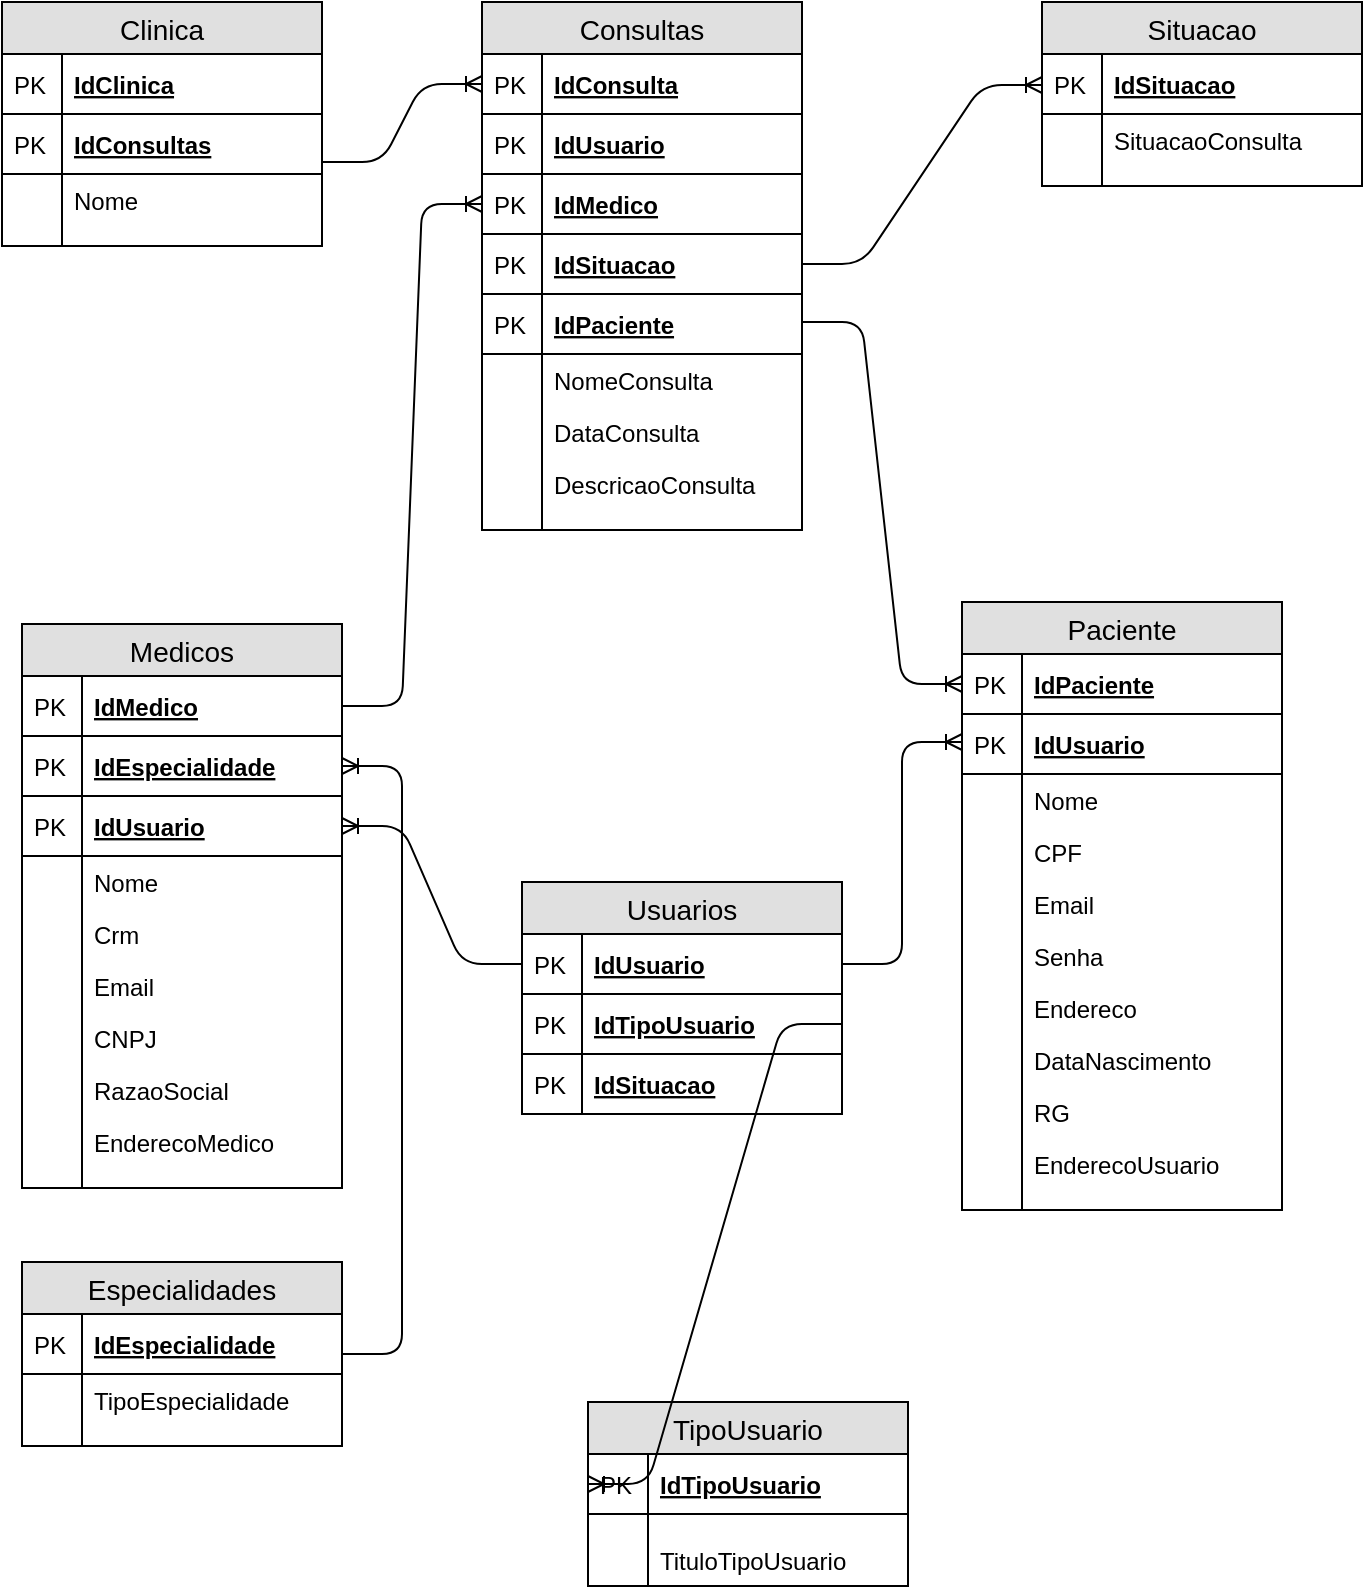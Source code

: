 <mxfile version="12.6.7" type="device"><diagram id="7OIDJmqRgy80RZcC4VKj" name="Page-1"><mxGraphModel dx="768" dy="867" grid="1" gridSize="10" guides="1" tooltips="1" connect="1" arrows="1" fold="1" page="1" pageScale="1" pageWidth="827" pageHeight="1169" math="0" shadow="0"><root><mxCell id="0"/><mxCell id="1" parent="0"/><mxCell id="gU4EsZCa8OF4YFU_nGwD-1" value="Clinica" style="swimlane;fontStyle=0;childLayout=stackLayout;horizontal=1;startSize=26;fillColor=#e0e0e0;horizontalStack=0;resizeParent=1;resizeParentMax=0;resizeLast=0;collapsible=1;marginBottom=0;swimlaneFillColor=#ffffff;align=center;fontSize=14;" parent="1" vertex="1"><mxGeometry x="40" y="40" width="160" height="122" as="geometry"/></mxCell><mxCell id="gU4EsZCa8OF4YFU_nGwD-2" value="IdClinica" style="shape=partialRectangle;top=0;left=0;right=0;bottom=1;align=left;verticalAlign=middle;fillColor=none;spacingLeft=34;spacingRight=4;overflow=hidden;rotatable=0;points=[[0,0.5],[1,0.5]];portConstraint=eastwest;dropTarget=0;fontStyle=5;fontSize=12;" parent="gU4EsZCa8OF4YFU_nGwD-1" vertex="1"><mxGeometry y="26" width="160" height="30" as="geometry"/></mxCell><mxCell id="gU4EsZCa8OF4YFU_nGwD-3" value="PK" style="shape=partialRectangle;top=0;left=0;bottom=0;fillColor=none;align=left;verticalAlign=middle;spacingLeft=4;spacingRight=4;overflow=hidden;rotatable=0;points=[];portConstraint=eastwest;part=1;fontSize=12;" parent="gU4EsZCa8OF4YFU_nGwD-2" vertex="1" connectable="0"><mxGeometry width="30" height="30" as="geometry"/></mxCell><mxCell id="gU4EsZCa8OF4YFU_nGwD-164" value="IdConsultas" style="shape=partialRectangle;top=0;left=0;right=0;bottom=1;align=left;verticalAlign=middle;fillColor=none;spacingLeft=34;spacingRight=4;overflow=hidden;rotatable=0;points=[[0,0.5],[1,0.5]];portConstraint=eastwest;dropTarget=0;fontStyle=5;fontSize=12;" parent="gU4EsZCa8OF4YFU_nGwD-1" vertex="1"><mxGeometry y="56" width="160" height="30" as="geometry"/></mxCell><mxCell id="gU4EsZCa8OF4YFU_nGwD-165" value="PK" style="shape=partialRectangle;top=0;left=0;bottom=0;fillColor=none;align=left;verticalAlign=middle;spacingLeft=4;spacingRight=4;overflow=hidden;rotatable=0;points=[];portConstraint=eastwest;part=1;fontSize=12;" parent="gU4EsZCa8OF4YFU_nGwD-164" vertex="1" connectable="0"><mxGeometry width="30" height="30" as="geometry"/></mxCell><mxCell id="gU4EsZCa8OF4YFU_nGwD-4" value="Nome" style="shape=partialRectangle;top=0;left=0;right=0;bottom=0;align=left;verticalAlign=top;fillColor=none;spacingLeft=34;spacingRight=4;overflow=hidden;rotatable=0;points=[[0,0.5],[1,0.5]];portConstraint=eastwest;dropTarget=0;fontSize=12;" parent="gU4EsZCa8OF4YFU_nGwD-1" vertex="1"><mxGeometry y="86" width="160" height="26" as="geometry"/></mxCell><mxCell id="gU4EsZCa8OF4YFU_nGwD-5" value="" style="shape=partialRectangle;top=0;left=0;bottom=0;fillColor=none;align=left;verticalAlign=top;spacingLeft=4;spacingRight=4;overflow=hidden;rotatable=0;points=[];portConstraint=eastwest;part=1;fontSize=12;" parent="gU4EsZCa8OF4YFU_nGwD-4" vertex="1" connectable="0"><mxGeometry width="30" height="26" as="geometry"/></mxCell><mxCell id="gU4EsZCa8OF4YFU_nGwD-10" value="" style="shape=partialRectangle;top=0;left=0;right=0;bottom=0;align=left;verticalAlign=top;fillColor=none;spacingLeft=34;spacingRight=4;overflow=hidden;rotatable=0;points=[[0,0.5],[1,0.5]];portConstraint=eastwest;dropTarget=0;fontSize=12;" parent="gU4EsZCa8OF4YFU_nGwD-1" vertex="1"><mxGeometry y="112" width="160" height="10" as="geometry"/></mxCell><mxCell id="gU4EsZCa8OF4YFU_nGwD-11" value="" style="shape=partialRectangle;top=0;left=0;bottom=0;fillColor=none;align=left;verticalAlign=top;spacingLeft=4;spacingRight=4;overflow=hidden;rotatable=0;points=[];portConstraint=eastwest;part=1;fontSize=12;" parent="gU4EsZCa8OF4YFU_nGwD-10" vertex="1" connectable="0"><mxGeometry width="30" height="10" as="geometry"/></mxCell><mxCell id="gU4EsZCa8OF4YFU_nGwD-12" value="Consultas" style="swimlane;fontStyle=0;childLayout=stackLayout;horizontal=1;startSize=26;fillColor=#e0e0e0;horizontalStack=0;resizeParent=1;resizeParentMax=0;resizeLast=0;collapsible=1;marginBottom=0;swimlaneFillColor=#ffffff;align=center;fontSize=14;" parent="1" vertex="1"><mxGeometry x="280" y="40" width="160" height="264" as="geometry"/></mxCell><mxCell id="gU4EsZCa8OF4YFU_nGwD-13" value="IdConsulta" style="shape=partialRectangle;top=0;left=0;right=0;bottom=1;align=left;verticalAlign=middle;fillColor=none;spacingLeft=34;spacingRight=4;overflow=hidden;rotatable=0;points=[[0,0.5],[1,0.5]];portConstraint=eastwest;dropTarget=0;fontStyle=5;fontSize=12;" parent="gU4EsZCa8OF4YFU_nGwD-12" vertex="1"><mxGeometry y="26" width="160" height="30" as="geometry"/></mxCell><mxCell id="gU4EsZCa8OF4YFU_nGwD-14" value="PK" style="shape=partialRectangle;top=0;left=0;bottom=0;fillColor=none;align=left;verticalAlign=middle;spacingLeft=4;spacingRight=4;overflow=hidden;rotatable=0;points=[];portConstraint=eastwest;part=1;fontSize=12;" parent="gU4EsZCa8OF4YFU_nGwD-13" vertex="1" connectable="0"><mxGeometry width="30" height="30" as="geometry"/></mxCell><mxCell id="gU4EsZCa8OF4YFU_nGwD-139" value="IdUsuario" style="shape=partialRectangle;top=0;left=0;right=0;bottom=1;align=left;verticalAlign=middle;fillColor=none;spacingLeft=34;spacingRight=4;overflow=hidden;rotatable=0;points=[[0,0.5],[1,0.5]];portConstraint=eastwest;dropTarget=0;fontStyle=5;fontSize=12;" parent="gU4EsZCa8OF4YFU_nGwD-12" vertex="1"><mxGeometry y="56" width="160" height="30" as="geometry"/></mxCell><mxCell id="gU4EsZCa8OF4YFU_nGwD-140" value="PK" style="shape=partialRectangle;top=0;left=0;bottom=0;fillColor=none;align=left;verticalAlign=middle;spacingLeft=4;spacingRight=4;overflow=hidden;rotatable=0;points=[];portConstraint=eastwest;part=1;fontSize=12;" parent="gU4EsZCa8OF4YFU_nGwD-139" vertex="1" connectable="0"><mxGeometry width="30" height="30" as="geometry"/></mxCell><mxCell id="gU4EsZCa8OF4YFU_nGwD-141" value="IdMedico" style="shape=partialRectangle;top=0;left=0;right=0;bottom=1;align=left;verticalAlign=middle;fillColor=none;spacingLeft=34;spacingRight=4;overflow=hidden;rotatable=0;points=[[0,0.5],[1,0.5]];portConstraint=eastwest;dropTarget=0;fontStyle=5;fontSize=12;" parent="gU4EsZCa8OF4YFU_nGwD-12" vertex="1"><mxGeometry y="86" width="160" height="30" as="geometry"/></mxCell><mxCell id="gU4EsZCa8OF4YFU_nGwD-142" value="PK" style="shape=partialRectangle;top=0;left=0;bottom=0;fillColor=none;align=left;verticalAlign=middle;spacingLeft=4;spacingRight=4;overflow=hidden;rotatable=0;points=[];portConstraint=eastwest;part=1;fontSize=12;" parent="gU4EsZCa8OF4YFU_nGwD-141" vertex="1" connectable="0"><mxGeometry width="30" height="30" as="geometry"/></mxCell><mxCell id="gU4EsZCa8OF4YFU_nGwD-174" value="IdSituacao" style="shape=partialRectangle;top=0;left=0;right=0;bottom=1;align=left;verticalAlign=middle;fillColor=none;spacingLeft=34;spacingRight=4;overflow=hidden;rotatable=0;points=[[0,0.5],[1,0.5]];portConstraint=eastwest;dropTarget=0;fontStyle=5;fontSize=12;" parent="gU4EsZCa8OF4YFU_nGwD-12" vertex="1"><mxGeometry y="116" width="160" height="30" as="geometry"/></mxCell><mxCell id="gU4EsZCa8OF4YFU_nGwD-175" value="PK" style="shape=partialRectangle;top=0;left=0;bottom=0;fillColor=none;align=left;verticalAlign=middle;spacingLeft=4;spacingRight=4;overflow=hidden;rotatable=0;points=[];portConstraint=eastwest;part=1;fontSize=12;" parent="gU4EsZCa8OF4YFU_nGwD-174" vertex="1" connectable="0"><mxGeometry width="30" height="30" as="geometry"/></mxCell><mxCell id="GlahFuPIDgFXxmKa504p-3" value="IdPaciente" style="shape=partialRectangle;top=0;left=0;right=0;bottom=1;align=left;verticalAlign=middle;fillColor=none;spacingLeft=34;spacingRight=4;overflow=hidden;rotatable=0;points=[[0,0.5],[1,0.5]];portConstraint=eastwest;dropTarget=0;fontStyle=5;fontSize=12;" vertex="1" parent="gU4EsZCa8OF4YFU_nGwD-12"><mxGeometry y="146" width="160" height="30" as="geometry"/></mxCell><mxCell id="GlahFuPIDgFXxmKa504p-4" value="PK" style="shape=partialRectangle;top=0;left=0;bottom=0;fillColor=none;align=left;verticalAlign=middle;spacingLeft=4;spacingRight=4;overflow=hidden;rotatable=0;points=[];portConstraint=eastwest;part=1;fontSize=12;" vertex="1" connectable="0" parent="GlahFuPIDgFXxmKa504p-3"><mxGeometry width="30" height="30" as="geometry"/></mxCell><mxCell id="gU4EsZCa8OF4YFU_nGwD-15" value="NomeConsulta" style="shape=partialRectangle;top=0;left=0;right=0;bottom=0;align=left;verticalAlign=top;fillColor=none;spacingLeft=34;spacingRight=4;overflow=hidden;rotatable=0;points=[[0,0.5],[1,0.5]];portConstraint=eastwest;dropTarget=0;fontSize=12;" parent="gU4EsZCa8OF4YFU_nGwD-12" vertex="1"><mxGeometry y="176" width="160" height="26" as="geometry"/></mxCell><mxCell id="gU4EsZCa8OF4YFU_nGwD-16" value="" style="shape=partialRectangle;top=0;left=0;bottom=0;fillColor=none;align=left;verticalAlign=top;spacingLeft=4;spacingRight=4;overflow=hidden;rotatable=0;points=[];portConstraint=eastwest;part=1;fontSize=12;" parent="gU4EsZCa8OF4YFU_nGwD-15" vertex="1" connectable="0"><mxGeometry width="30" height="26" as="geometry"/></mxCell><mxCell id="gU4EsZCa8OF4YFU_nGwD-17" value="DataConsulta" style="shape=partialRectangle;top=0;left=0;right=0;bottom=0;align=left;verticalAlign=top;fillColor=none;spacingLeft=34;spacingRight=4;overflow=hidden;rotatable=0;points=[[0,0.5],[1,0.5]];portConstraint=eastwest;dropTarget=0;fontSize=12;" parent="gU4EsZCa8OF4YFU_nGwD-12" vertex="1"><mxGeometry y="202" width="160" height="26" as="geometry"/></mxCell><mxCell id="gU4EsZCa8OF4YFU_nGwD-18" value="" style="shape=partialRectangle;top=0;left=0;bottom=0;fillColor=none;align=left;verticalAlign=top;spacingLeft=4;spacingRight=4;overflow=hidden;rotatable=0;points=[];portConstraint=eastwest;part=1;fontSize=12;" parent="gU4EsZCa8OF4YFU_nGwD-17" vertex="1" connectable="0"><mxGeometry width="30" height="26" as="geometry"/></mxCell><mxCell id="gU4EsZCa8OF4YFU_nGwD-244" value="DescricaoConsulta" style="shape=partialRectangle;top=0;left=0;right=0;bottom=0;align=left;verticalAlign=top;fillColor=none;spacingLeft=34;spacingRight=4;overflow=hidden;rotatable=0;points=[[0,0.5],[1,0.5]];portConstraint=eastwest;dropTarget=0;fontSize=12;" parent="gU4EsZCa8OF4YFU_nGwD-12" vertex="1"><mxGeometry y="228" width="160" height="26" as="geometry"/></mxCell><mxCell id="gU4EsZCa8OF4YFU_nGwD-245" value="" style="shape=partialRectangle;top=0;left=0;bottom=0;fillColor=none;align=left;verticalAlign=top;spacingLeft=4;spacingRight=4;overflow=hidden;rotatable=0;points=[];portConstraint=eastwest;part=1;fontSize=12;" parent="gU4EsZCa8OF4YFU_nGwD-244" vertex="1" connectable="0"><mxGeometry width="30" height="26" as="geometry"/></mxCell><mxCell id="gU4EsZCa8OF4YFU_nGwD-21" value="" style="shape=partialRectangle;top=0;left=0;right=0;bottom=0;align=left;verticalAlign=top;fillColor=none;spacingLeft=34;spacingRight=4;overflow=hidden;rotatable=0;points=[[0,0.5],[1,0.5]];portConstraint=eastwest;dropTarget=0;fontSize=12;" parent="gU4EsZCa8OF4YFU_nGwD-12" vertex="1"><mxGeometry y="254" width="160" height="10" as="geometry"/></mxCell><mxCell id="gU4EsZCa8OF4YFU_nGwD-22" value="" style="shape=partialRectangle;top=0;left=0;bottom=0;fillColor=none;align=left;verticalAlign=top;spacingLeft=4;spacingRight=4;overflow=hidden;rotatable=0;points=[];portConstraint=eastwest;part=1;fontSize=12;" parent="gU4EsZCa8OF4YFU_nGwD-21" vertex="1" connectable="0"><mxGeometry width="30" height="10" as="geometry"/></mxCell><mxCell id="gU4EsZCa8OF4YFU_nGwD-23" value="Usuarios" style="swimlane;fontStyle=0;childLayout=stackLayout;horizontal=1;startSize=26;fillColor=#e0e0e0;horizontalStack=0;resizeParent=1;resizeParentMax=0;resizeLast=0;collapsible=1;marginBottom=0;swimlaneFillColor=#ffffff;align=center;fontSize=14;" parent="1" vertex="1"><mxGeometry x="300" y="480" width="160" height="116" as="geometry"/></mxCell><mxCell id="gU4EsZCa8OF4YFU_nGwD-24" value="IdUsuario" style="shape=partialRectangle;top=0;left=0;right=0;bottom=1;align=left;verticalAlign=middle;fillColor=none;spacingLeft=34;spacingRight=4;overflow=hidden;rotatable=0;points=[[0,0.5],[1,0.5]];portConstraint=eastwest;dropTarget=0;fontStyle=5;fontSize=12;" parent="gU4EsZCa8OF4YFU_nGwD-23" vertex="1"><mxGeometry y="26" width="160" height="30" as="geometry"/></mxCell><mxCell id="gU4EsZCa8OF4YFU_nGwD-25" value="PK" style="shape=partialRectangle;top=0;left=0;bottom=0;fillColor=none;align=left;verticalAlign=middle;spacingLeft=4;spacingRight=4;overflow=hidden;rotatable=0;points=[];portConstraint=eastwest;part=1;fontSize=12;" parent="gU4EsZCa8OF4YFU_nGwD-24" vertex="1" connectable="0"><mxGeometry width="30" height="30" as="geometry"/></mxCell><mxCell id="gU4EsZCa8OF4YFU_nGwD-135" value="IdTipoUsuario" style="shape=partialRectangle;top=0;left=0;right=0;bottom=1;align=left;verticalAlign=middle;fillColor=none;spacingLeft=34;spacingRight=4;overflow=hidden;rotatable=0;points=[[0,0.5],[1,0.5]];portConstraint=eastwest;dropTarget=0;fontStyle=5;fontSize=12;" parent="gU4EsZCa8OF4YFU_nGwD-23" vertex="1"><mxGeometry y="56" width="160" height="30" as="geometry"/></mxCell><mxCell id="gU4EsZCa8OF4YFU_nGwD-136" value="PK" style="shape=partialRectangle;top=0;left=0;bottom=0;fillColor=none;align=left;verticalAlign=middle;spacingLeft=4;spacingRight=4;overflow=hidden;rotatable=0;points=[];portConstraint=eastwest;part=1;fontSize=12;" parent="gU4EsZCa8OF4YFU_nGwD-135" vertex="1" connectable="0"><mxGeometry width="30" height="30" as="geometry"/></mxCell><mxCell id="gU4EsZCa8OF4YFU_nGwD-151" value="IdSituacao" style="shape=partialRectangle;top=0;left=0;right=0;bottom=1;align=left;verticalAlign=middle;fillColor=none;spacingLeft=34;spacingRight=4;overflow=hidden;rotatable=0;points=[[0,0.5],[1,0.5]];portConstraint=eastwest;dropTarget=0;fontStyle=5;fontSize=12;" parent="gU4EsZCa8OF4YFU_nGwD-23" vertex="1"><mxGeometry y="86" width="160" height="30" as="geometry"/></mxCell><mxCell id="gU4EsZCa8OF4YFU_nGwD-152" value="PK" style="shape=partialRectangle;top=0;left=0;bottom=0;fillColor=none;align=left;verticalAlign=middle;spacingLeft=4;spacingRight=4;overflow=hidden;rotatable=0;points=[];portConstraint=eastwest;part=1;fontSize=12;" parent="gU4EsZCa8OF4YFU_nGwD-151" vertex="1" connectable="0"><mxGeometry width="30" height="30" as="geometry"/></mxCell><mxCell id="gU4EsZCa8OF4YFU_nGwD-45" value="Situacao" style="swimlane;fontStyle=0;childLayout=stackLayout;horizontal=1;startSize=26;fillColor=#e0e0e0;horizontalStack=0;resizeParent=1;resizeParentMax=0;resizeLast=0;collapsible=1;marginBottom=0;swimlaneFillColor=#ffffff;align=center;fontSize=14;" parent="1" vertex="1"><mxGeometry x="560" y="40.0" width="160" height="92" as="geometry"/></mxCell><mxCell id="gU4EsZCa8OF4YFU_nGwD-46" value="IdSituacao" style="shape=partialRectangle;top=0;left=0;right=0;bottom=1;align=left;verticalAlign=middle;fillColor=none;spacingLeft=34;spacingRight=4;overflow=hidden;rotatable=0;points=[[0,0.5],[1,0.5]];portConstraint=eastwest;dropTarget=0;fontStyle=5;fontSize=12;" parent="gU4EsZCa8OF4YFU_nGwD-45" vertex="1"><mxGeometry y="26" width="160" height="30" as="geometry"/></mxCell><mxCell id="gU4EsZCa8OF4YFU_nGwD-47" value="PK" style="shape=partialRectangle;top=0;left=0;bottom=0;fillColor=none;align=left;verticalAlign=middle;spacingLeft=4;spacingRight=4;overflow=hidden;rotatable=0;points=[];portConstraint=eastwest;part=1;fontSize=12;" parent="gU4EsZCa8OF4YFU_nGwD-46" vertex="1" connectable="0"><mxGeometry width="30" height="30" as="geometry"/></mxCell><mxCell id="gU4EsZCa8OF4YFU_nGwD-50" value="SituacaoConsulta" style="shape=partialRectangle;top=0;left=0;right=0;bottom=0;align=left;verticalAlign=top;fillColor=none;spacingLeft=34;spacingRight=4;overflow=hidden;rotatable=0;points=[[0,0.5],[1,0.5]];portConstraint=eastwest;dropTarget=0;fontSize=12;" parent="gU4EsZCa8OF4YFU_nGwD-45" vertex="1"><mxGeometry y="56" width="160" height="26" as="geometry"/></mxCell><mxCell id="gU4EsZCa8OF4YFU_nGwD-51" value="" style="shape=partialRectangle;top=0;left=0;bottom=0;fillColor=none;align=left;verticalAlign=top;spacingLeft=4;spacingRight=4;overflow=hidden;rotatable=0;points=[];portConstraint=eastwest;part=1;fontSize=12;" parent="gU4EsZCa8OF4YFU_nGwD-50" vertex="1" connectable="0"><mxGeometry width="30" height="26" as="geometry"/></mxCell><mxCell id="gU4EsZCa8OF4YFU_nGwD-54" value="" style="shape=partialRectangle;top=0;left=0;right=0;bottom=0;align=left;verticalAlign=top;fillColor=none;spacingLeft=34;spacingRight=4;overflow=hidden;rotatable=0;points=[[0,0.5],[1,0.5]];portConstraint=eastwest;dropTarget=0;fontSize=12;" parent="gU4EsZCa8OF4YFU_nGwD-45" vertex="1"><mxGeometry y="82" width="160" height="10" as="geometry"/></mxCell><mxCell id="gU4EsZCa8OF4YFU_nGwD-55" value="" style="shape=partialRectangle;top=0;left=0;bottom=0;fillColor=none;align=left;verticalAlign=top;spacingLeft=4;spacingRight=4;overflow=hidden;rotatable=0;points=[];portConstraint=eastwest;part=1;fontSize=12;" parent="gU4EsZCa8OF4YFU_nGwD-54" vertex="1" connectable="0"><mxGeometry width="30" height="10" as="geometry"/></mxCell><mxCell id="gU4EsZCa8OF4YFU_nGwD-56" value="Medicos" style="swimlane;fontStyle=0;childLayout=stackLayout;horizontal=1;startSize=26;fillColor=#e0e0e0;horizontalStack=0;resizeParent=1;resizeParentMax=0;resizeLast=0;collapsible=1;marginBottom=0;swimlaneFillColor=#ffffff;align=center;fontSize=14;" parent="1" vertex="1"><mxGeometry x="50" y="351" width="160" height="282" as="geometry"/></mxCell><mxCell id="gU4EsZCa8OF4YFU_nGwD-57" value="IdMedico" style="shape=partialRectangle;top=0;left=0;right=0;bottom=1;align=left;verticalAlign=middle;fillColor=none;spacingLeft=34;spacingRight=4;overflow=hidden;rotatable=0;points=[[0,0.5],[1,0.5]];portConstraint=eastwest;dropTarget=0;fontStyle=5;fontSize=12;" parent="gU4EsZCa8OF4YFU_nGwD-56" vertex="1"><mxGeometry y="26" width="160" height="30" as="geometry"/></mxCell><mxCell id="gU4EsZCa8OF4YFU_nGwD-58" value="PK" style="shape=partialRectangle;top=0;left=0;bottom=0;fillColor=none;align=left;verticalAlign=middle;spacingLeft=4;spacingRight=4;overflow=hidden;rotatable=0;points=[];portConstraint=eastwest;part=1;fontSize=12;" parent="gU4EsZCa8OF4YFU_nGwD-57" vertex="1" connectable="0"><mxGeometry width="30" height="30" as="geometry"/></mxCell><mxCell id="gU4EsZCa8OF4YFU_nGwD-248" value="IdEspecialidade" style="shape=partialRectangle;top=0;left=0;right=0;bottom=1;align=left;verticalAlign=middle;fillColor=none;spacingLeft=34;spacingRight=4;overflow=hidden;rotatable=0;points=[[0,0.5],[1,0.5]];portConstraint=eastwest;dropTarget=0;fontStyle=5;fontSize=12;" parent="gU4EsZCa8OF4YFU_nGwD-56" vertex="1"><mxGeometry y="56" width="160" height="30" as="geometry"/></mxCell><mxCell id="gU4EsZCa8OF4YFU_nGwD-249" value="PK" style="shape=partialRectangle;top=0;left=0;bottom=0;fillColor=none;align=left;verticalAlign=middle;spacingLeft=4;spacingRight=4;overflow=hidden;rotatable=0;points=[];portConstraint=eastwest;part=1;fontSize=12;" parent="gU4EsZCa8OF4YFU_nGwD-248" vertex="1" connectable="0"><mxGeometry width="30" height="30" as="geometry"/></mxCell><mxCell id="gU4EsZCa8OF4YFU_nGwD-252" value="IdUsuario" style="shape=partialRectangle;top=0;left=0;right=0;bottom=1;align=left;verticalAlign=middle;fillColor=none;spacingLeft=34;spacingRight=4;overflow=hidden;rotatable=0;points=[[0,0.5],[1,0.5]];portConstraint=eastwest;dropTarget=0;fontStyle=5;fontSize=12;" parent="gU4EsZCa8OF4YFU_nGwD-56" vertex="1"><mxGeometry y="86" width="160" height="30" as="geometry"/></mxCell><mxCell id="gU4EsZCa8OF4YFU_nGwD-253" value="PK" style="shape=partialRectangle;top=0;left=0;bottom=0;fillColor=none;align=left;verticalAlign=middle;spacingLeft=4;spacingRight=4;overflow=hidden;rotatable=0;points=[];portConstraint=eastwest;part=1;fontSize=12;" parent="gU4EsZCa8OF4YFU_nGwD-252" vertex="1" connectable="0"><mxGeometry width="30" height="30" as="geometry"/></mxCell><mxCell id="gU4EsZCa8OF4YFU_nGwD-59" value="Nome" style="shape=partialRectangle;top=0;left=0;right=0;bottom=0;align=left;verticalAlign=top;fillColor=none;spacingLeft=34;spacingRight=4;overflow=hidden;rotatable=0;points=[[0,0.5],[1,0.5]];portConstraint=eastwest;dropTarget=0;fontSize=12;" parent="gU4EsZCa8OF4YFU_nGwD-56" vertex="1"><mxGeometry y="116" width="160" height="26" as="geometry"/></mxCell><mxCell id="gU4EsZCa8OF4YFU_nGwD-60" value="" style="shape=partialRectangle;top=0;left=0;bottom=0;fillColor=none;align=left;verticalAlign=top;spacingLeft=4;spacingRight=4;overflow=hidden;rotatable=0;points=[];portConstraint=eastwest;part=1;fontSize=12;" parent="gU4EsZCa8OF4YFU_nGwD-59" vertex="1" connectable="0"><mxGeometry width="30" height="26" as="geometry"/></mxCell><mxCell id="gU4EsZCa8OF4YFU_nGwD-186" value="Crm" style="shape=partialRectangle;top=0;left=0;right=0;bottom=0;align=left;verticalAlign=top;fillColor=none;spacingLeft=34;spacingRight=4;overflow=hidden;rotatable=0;points=[[0,0.5],[1,0.5]];portConstraint=eastwest;dropTarget=0;fontSize=12;" parent="gU4EsZCa8OF4YFU_nGwD-56" vertex="1"><mxGeometry y="142" width="160" height="26" as="geometry"/></mxCell><mxCell id="gU4EsZCa8OF4YFU_nGwD-187" value="" style="shape=partialRectangle;top=0;left=0;bottom=0;fillColor=none;align=left;verticalAlign=top;spacingLeft=4;spacingRight=4;overflow=hidden;rotatable=0;points=[];portConstraint=eastwest;part=1;fontSize=12;" parent="gU4EsZCa8OF4YFU_nGwD-186" vertex="1" connectable="0"><mxGeometry width="30" height="26" as="geometry"/></mxCell><mxCell id="gU4EsZCa8OF4YFU_nGwD-192" value="Email" style="shape=partialRectangle;top=0;left=0;right=0;bottom=0;align=left;verticalAlign=top;fillColor=none;spacingLeft=34;spacingRight=4;overflow=hidden;rotatable=0;points=[[0,0.5],[1,0.5]];portConstraint=eastwest;dropTarget=0;fontSize=12;" parent="gU4EsZCa8OF4YFU_nGwD-56" vertex="1"><mxGeometry y="168" width="160" height="26" as="geometry"/></mxCell><mxCell id="gU4EsZCa8OF4YFU_nGwD-193" value="" style="shape=partialRectangle;top=0;left=0;bottom=0;fillColor=none;align=left;verticalAlign=top;spacingLeft=4;spacingRight=4;overflow=hidden;rotatable=0;points=[];portConstraint=eastwest;part=1;fontSize=12;" parent="gU4EsZCa8OF4YFU_nGwD-192" vertex="1" connectable="0"><mxGeometry width="30" height="26" as="geometry"/></mxCell><mxCell id="gU4EsZCa8OF4YFU_nGwD-205" value="CNPJ" style="shape=partialRectangle;top=0;left=0;right=0;bottom=0;align=left;verticalAlign=top;fillColor=none;spacingLeft=34;spacingRight=4;overflow=hidden;rotatable=0;points=[[0,0.5],[1,0.5]];portConstraint=eastwest;dropTarget=0;fontSize=12;" parent="gU4EsZCa8OF4YFU_nGwD-56" vertex="1"><mxGeometry y="194" width="160" height="26" as="geometry"/></mxCell><mxCell id="gU4EsZCa8OF4YFU_nGwD-206" value="" style="shape=partialRectangle;top=0;left=0;bottom=0;fillColor=none;align=left;verticalAlign=top;spacingLeft=4;spacingRight=4;overflow=hidden;rotatable=0;points=[];portConstraint=eastwest;part=1;fontSize=12;" parent="gU4EsZCa8OF4YFU_nGwD-205" vertex="1" connectable="0"><mxGeometry width="30" height="26" as="geometry"/></mxCell><mxCell id="gU4EsZCa8OF4YFU_nGwD-207" value="RazaoSocial" style="shape=partialRectangle;top=0;left=0;right=0;bottom=0;align=left;verticalAlign=top;fillColor=none;spacingLeft=34;spacingRight=4;overflow=hidden;rotatable=0;points=[[0,0.5],[1,0.5]];portConstraint=eastwest;dropTarget=0;fontSize=12;" parent="gU4EsZCa8OF4YFU_nGwD-56" vertex="1"><mxGeometry y="220" width="160" height="26" as="geometry"/></mxCell><mxCell id="gU4EsZCa8OF4YFU_nGwD-208" value="" style="shape=partialRectangle;top=0;left=0;bottom=0;fillColor=none;align=left;verticalAlign=top;spacingLeft=4;spacingRight=4;overflow=hidden;rotatable=0;points=[];portConstraint=eastwest;part=1;fontSize=12;" parent="gU4EsZCa8OF4YFU_nGwD-207" vertex="1" connectable="0"><mxGeometry width="30" height="26" as="geometry"/></mxCell><mxCell id="gU4EsZCa8OF4YFU_nGwD-209" value="EnderecoMedico" style="shape=partialRectangle;top=0;left=0;right=0;bottom=0;align=left;verticalAlign=top;fillColor=none;spacingLeft=34;spacingRight=4;overflow=hidden;rotatable=0;points=[[0,0.5],[1,0.5]];portConstraint=eastwest;dropTarget=0;fontSize=12;" parent="gU4EsZCa8OF4YFU_nGwD-56" vertex="1"><mxGeometry y="246" width="160" height="26" as="geometry"/></mxCell><mxCell id="gU4EsZCa8OF4YFU_nGwD-210" value="" style="shape=partialRectangle;top=0;left=0;bottom=0;fillColor=none;align=left;verticalAlign=top;spacingLeft=4;spacingRight=4;overflow=hidden;rotatable=0;points=[];portConstraint=eastwest;part=1;fontSize=12;" parent="gU4EsZCa8OF4YFU_nGwD-209" vertex="1" connectable="0"><mxGeometry width="30" height="26" as="geometry"/></mxCell><mxCell id="gU4EsZCa8OF4YFU_nGwD-65" value="" style="shape=partialRectangle;top=0;left=0;right=0;bottom=0;align=left;verticalAlign=top;fillColor=none;spacingLeft=34;spacingRight=4;overflow=hidden;rotatable=0;points=[[0,0.5],[1,0.5]];portConstraint=eastwest;dropTarget=0;fontSize=12;" parent="gU4EsZCa8OF4YFU_nGwD-56" vertex="1"><mxGeometry y="272" width="160" height="10" as="geometry"/></mxCell><mxCell id="gU4EsZCa8OF4YFU_nGwD-66" value="" style="shape=partialRectangle;top=0;left=0;bottom=0;fillColor=none;align=left;verticalAlign=top;spacingLeft=4;spacingRight=4;overflow=hidden;rotatable=0;points=[];portConstraint=eastwest;part=1;fontSize=12;" parent="gU4EsZCa8OF4YFU_nGwD-65" vertex="1" connectable="0"><mxGeometry width="30" height="10" as="geometry"/></mxCell><mxCell id="gU4EsZCa8OF4YFU_nGwD-82" value="Especialidades" style="swimlane;fontStyle=0;childLayout=stackLayout;horizontal=1;startSize=26;fillColor=#e0e0e0;horizontalStack=0;resizeParent=1;resizeParentMax=0;resizeLast=0;collapsible=1;marginBottom=0;swimlaneFillColor=#ffffff;align=center;fontSize=14;" parent="1" vertex="1"><mxGeometry x="50" y="670" width="160" height="92" as="geometry"/></mxCell><mxCell id="gU4EsZCa8OF4YFU_nGwD-83" value="IdEspecialidade" style="shape=partialRectangle;top=0;left=0;right=0;bottom=1;align=left;verticalAlign=middle;fillColor=none;spacingLeft=34;spacingRight=4;overflow=hidden;rotatable=0;points=[[0,0.5],[1,0.5]];portConstraint=eastwest;dropTarget=0;fontStyle=5;fontSize=12;" parent="gU4EsZCa8OF4YFU_nGwD-82" vertex="1"><mxGeometry y="26" width="160" height="30" as="geometry"/></mxCell><mxCell id="gU4EsZCa8OF4YFU_nGwD-84" value="PK" style="shape=partialRectangle;top=0;left=0;bottom=0;fillColor=none;align=left;verticalAlign=middle;spacingLeft=4;spacingRight=4;overflow=hidden;rotatable=0;points=[];portConstraint=eastwest;part=1;fontSize=12;" parent="gU4EsZCa8OF4YFU_nGwD-83" vertex="1" connectable="0"><mxGeometry width="30" height="30" as="geometry"/></mxCell><mxCell id="gU4EsZCa8OF4YFU_nGwD-85" value="TipoEspecialidade" style="shape=partialRectangle;top=0;left=0;right=0;bottom=0;align=left;verticalAlign=top;fillColor=none;spacingLeft=34;spacingRight=4;overflow=hidden;rotatable=0;points=[[0,0.5],[1,0.5]];portConstraint=eastwest;dropTarget=0;fontSize=12;" parent="gU4EsZCa8OF4YFU_nGwD-82" vertex="1"><mxGeometry y="56" width="160" height="26" as="geometry"/></mxCell><mxCell id="gU4EsZCa8OF4YFU_nGwD-86" value="" style="shape=partialRectangle;top=0;left=0;bottom=0;fillColor=none;align=left;verticalAlign=top;spacingLeft=4;spacingRight=4;overflow=hidden;rotatable=0;points=[];portConstraint=eastwest;part=1;fontSize=12;" parent="gU4EsZCa8OF4YFU_nGwD-85" vertex="1" connectable="0"><mxGeometry width="30" height="26" as="geometry"/></mxCell><mxCell id="gU4EsZCa8OF4YFU_nGwD-91" value="" style="shape=partialRectangle;top=0;left=0;right=0;bottom=0;align=left;verticalAlign=top;fillColor=none;spacingLeft=34;spacingRight=4;overflow=hidden;rotatable=0;points=[[0,0.5],[1,0.5]];portConstraint=eastwest;dropTarget=0;fontSize=12;" parent="gU4EsZCa8OF4YFU_nGwD-82" vertex="1"><mxGeometry y="82" width="160" height="10" as="geometry"/></mxCell><mxCell id="gU4EsZCa8OF4YFU_nGwD-92" value="" style="shape=partialRectangle;top=0;left=0;bottom=0;fillColor=none;align=left;verticalAlign=top;spacingLeft=4;spacingRight=4;overflow=hidden;rotatable=0;points=[];portConstraint=eastwest;part=1;fontSize=12;" parent="gU4EsZCa8OF4YFU_nGwD-91" vertex="1" connectable="0"><mxGeometry width="30" height="10" as="geometry"/></mxCell><mxCell id="gU4EsZCa8OF4YFU_nGwD-153" value="TipoUsuario" style="swimlane;fontStyle=0;childLayout=stackLayout;horizontal=1;startSize=26;fillColor=#e0e0e0;horizontalStack=0;resizeParent=1;resizeParentMax=0;resizeLast=0;collapsible=1;marginBottom=0;swimlaneFillColor=#ffffff;align=center;fontSize=14;" parent="1" vertex="1"><mxGeometry x="333" y="740" width="160" height="92" as="geometry"/></mxCell><mxCell id="gU4EsZCa8OF4YFU_nGwD-154" value="IdTipoUsuario" style="shape=partialRectangle;top=0;left=0;right=0;bottom=1;align=left;verticalAlign=middle;fillColor=none;spacingLeft=34;spacingRight=4;overflow=hidden;rotatable=0;points=[[0,0.5],[1,0.5]];portConstraint=eastwest;dropTarget=0;fontStyle=5;fontSize=12;" parent="gU4EsZCa8OF4YFU_nGwD-153" vertex="1"><mxGeometry y="26" width="160" height="30" as="geometry"/></mxCell><mxCell id="gU4EsZCa8OF4YFU_nGwD-155" value="PK" style="shape=partialRectangle;top=0;left=0;bottom=0;fillColor=none;align=left;verticalAlign=middle;spacingLeft=4;spacingRight=4;overflow=hidden;rotatable=0;points=[];portConstraint=eastwest;part=1;fontSize=12;" parent="gU4EsZCa8OF4YFU_nGwD-154" vertex="1" connectable="0"><mxGeometry width="30" height="30" as="geometry"/></mxCell><mxCell id="gU4EsZCa8OF4YFU_nGwD-158" value="" style="shape=partialRectangle;top=0;left=0;right=0;bottom=0;align=left;verticalAlign=top;fillColor=none;spacingLeft=34;spacingRight=4;overflow=hidden;rotatable=0;points=[[0,0.5],[1,0.5]];portConstraint=eastwest;dropTarget=0;fontSize=12;" parent="gU4EsZCa8OF4YFU_nGwD-153" vertex="1"><mxGeometry y="56" width="160" height="10" as="geometry"/></mxCell><mxCell id="gU4EsZCa8OF4YFU_nGwD-159" value="" style="shape=partialRectangle;top=0;left=0;bottom=0;fillColor=none;align=left;verticalAlign=top;spacingLeft=4;spacingRight=4;overflow=hidden;rotatable=0;points=[];portConstraint=eastwest;part=1;fontSize=12;" parent="gU4EsZCa8OF4YFU_nGwD-158" vertex="1" connectable="0"><mxGeometry width="30" height="10" as="geometry"/></mxCell><mxCell id="gU4EsZCa8OF4YFU_nGwD-168" value="TituloTipoUsuario" style="shape=partialRectangle;top=0;left=0;right=0;bottom=0;align=left;verticalAlign=top;fillColor=none;spacingLeft=34;spacingRight=4;overflow=hidden;rotatable=0;points=[[0,0.5],[1,0.5]];portConstraint=eastwest;dropTarget=0;fontSize=12;" parent="gU4EsZCa8OF4YFU_nGwD-153" vertex="1"><mxGeometry y="66" width="160" height="26" as="geometry"/></mxCell><mxCell id="gU4EsZCa8OF4YFU_nGwD-169" value="" style="shape=partialRectangle;top=0;left=0;bottom=0;fillColor=none;align=left;verticalAlign=top;spacingLeft=4;spacingRight=4;overflow=hidden;rotatable=0;points=[];portConstraint=eastwest;part=1;fontSize=12;" parent="gU4EsZCa8OF4YFU_nGwD-168" vertex="1" connectable="0"><mxGeometry width="30" height="26" as="geometry"/></mxCell><mxCell id="gU4EsZCa8OF4YFU_nGwD-217" value="Paciente" style="swimlane;fontStyle=0;childLayout=stackLayout;horizontal=1;startSize=26;fillColor=#e0e0e0;horizontalStack=0;resizeParent=1;resizeParentMax=0;resizeLast=0;collapsible=1;marginBottom=0;swimlaneFillColor=#ffffff;align=center;fontSize=14;" parent="1" vertex="1"><mxGeometry x="520" y="340" width="160" height="304" as="geometry"/></mxCell><mxCell id="gU4EsZCa8OF4YFU_nGwD-218" value="IdPaciente" style="shape=partialRectangle;top=0;left=0;right=0;bottom=1;align=left;verticalAlign=middle;fillColor=none;spacingLeft=34;spacingRight=4;overflow=hidden;rotatable=0;points=[[0,0.5],[1,0.5]];portConstraint=eastwest;dropTarget=0;fontStyle=5;fontSize=12;" parent="gU4EsZCa8OF4YFU_nGwD-217" vertex="1"><mxGeometry y="26" width="160" height="30" as="geometry"/></mxCell><mxCell id="gU4EsZCa8OF4YFU_nGwD-219" value="PK" style="shape=partialRectangle;top=0;left=0;bottom=0;fillColor=none;align=left;verticalAlign=middle;spacingLeft=4;spacingRight=4;overflow=hidden;rotatable=0;points=[];portConstraint=eastwest;part=1;fontSize=12;" parent="gU4EsZCa8OF4YFU_nGwD-218" vertex="1" connectable="0"><mxGeometry width="30" height="30" as="geometry"/></mxCell><mxCell id="gU4EsZCa8OF4YFU_nGwD-220" value="IdUsuario" style="shape=partialRectangle;top=0;left=0;right=0;bottom=1;align=left;verticalAlign=middle;fillColor=none;spacingLeft=34;spacingRight=4;overflow=hidden;rotatable=0;points=[[0,0.5],[1,0.5]];portConstraint=eastwest;dropTarget=0;fontStyle=5;fontSize=12;" parent="gU4EsZCa8OF4YFU_nGwD-217" vertex="1"><mxGeometry y="56" width="160" height="30" as="geometry"/></mxCell><mxCell id="gU4EsZCa8OF4YFU_nGwD-221" value="PK" style="shape=partialRectangle;top=0;left=0;bottom=0;fillColor=none;align=left;verticalAlign=middle;spacingLeft=4;spacingRight=4;overflow=hidden;rotatable=0;points=[];portConstraint=eastwest;part=1;fontSize=12;" parent="gU4EsZCa8OF4YFU_nGwD-220" vertex="1" connectable="0"><mxGeometry width="30" height="30" as="geometry"/></mxCell><mxCell id="gU4EsZCa8OF4YFU_nGwD-224" value="Nome" style="shape=partialRectangle;top=0;left=0;right=0;bottom=0;align=left;verticalAlign=top;fillColor=none;spacingLeft=34;spacingRight=4;overflow=hidden;rotatable=0;points=[[0,0.5],[1,0.5]];portConstraint=eastwest;dropTarget=0;fontSize=12;" parent="gU4EsZCa8OF4YFU_nGwD-217" vertex="1"><mxGeometry y="86" width="160" height="26" as="geometry"/></mxCell><mxCell id="gU4EsZCa8OF4YFU_nGwD-225" value="" style="shape=partialRectangle;top=0;left=0;bottom=0;fillColor=none;align=left;verticalAlign=top;spacingLeft=4;spacingRight=4;overflow=hidden;rotatable=0;points=[];portConstraint=eastwest;part=1;fontSize=12;" parent="gU4EsZCa8OF4YFU_nGwD-224" vertex="1" connectable="0"><mxGeometry width="30" height="26" as="geometry"/></mxCell><mxCell id="gU4EsZCa8OF4YFU_nGwD-226" value="CPF" style="shape=partialRectangle;top=0;left=0;right=0;bottom=0;align=left;verticalAlign=top;fillColor=none;spacingLeft=34;spacingRight=4;overflow=hidden;rotatable=0;points=[[0,0.5],[1,0.5]];portConstraint=eastwest;dropTarget=0;fontSize=12;" parent="gU4EsZCa8OF4YFU_nGwD-217" vertex="1"><mxGeometry y="112" width="160" height="26" as="geometry"/></mxCell><mxCell id="gU4EsZCa8OF4YFU_nGwD-227" value="" style="shape=partialRectangle;top=0;left=0;bottom=0;fillColor=none;align=left;verticalAlign=top;spacingLeft=4;spacingRight=4;overflow=hidden;rotatable=0;points=[];portConstraint=eastwest;part=1;fontSize=12;" parent="gU4EsZCa8OF4YFU_nGwD-226" vertex="1" connectable="0"><mxGeometry width="30" height="26" as="geometry"/></mxCell><mxCell id="gU4EsZCa8OF4YFU_nGwD-228" value="Email" style="shape=partialRectangle;top=0;left=0;right=0;bottom=0;align=left;verticalAlign=top;fillColor=none;spacingLeft=34;spacingRight=4;overflow=hidden;rotatable=0;points=[[0,0.5],[1,0.5]];portConstraint=eastwest;dropTarget=0;fontSize=12;" parent="gU4EsZCa8OF4YFU_nGwD-217" vertex="1"><mxGeometry y="138" width="160" height="26" as="geometry"/></mxCell><mxCell id="gU4EsZCa8OF4YFU_nGwD-229" value="" style="shape=partialRectangle;top=0;left=0;bottom=0;fillColor=none;align=left;verticalAlign=top;spacingLeft=4;spacingRight=4;overflow=hidden;rotatable=0;points=[];portConstraint=eastwest;part=1;fontSize=12;" parent="gU4EsZCa8OF4YFU_nGwD-228" vertex="1" connectable="0"><mxGeometry width="30" height="26" as="geometry"/></mxCell><mxCell id="gU4EsZCa8OF4YFU_nGwD-230" value="Senha" style="shape=partialRectangle;top=0;left=0;right=0;bottom=0;align=left;verticalAlign=top;fillColor=none;spacingLeft=34;spacingRight=4;overflow=hidden;rotatable=0;points=[[0,0.5],[1,0.5]];portConstraint=eastwest;dropTarget=0;fontSize=12;" parent="gU4EsZCa8OF4YFU_nGwD-217" vertex="1"><mxGeometry y="164" width="160" height="26" as="geometry"/></mxCell><mxCell id="gU4EsZCa8OF4YFU_nGwD-231" value="" style="shape=partialRectangle;top=0;left=0;bottom=0;fillColor=none;align=left;verticalAlign=top;spacingLeft=4;spacingRight=4;overflow=hidden;rotatable=0;points=[];portConstraint=eastwest;part=1;fontSize=12;" parent="gU4EsZCa8OF4YFU_nGwD-230" vertex="1" connectable="0"><mxGeometry width="30" height="26" as="geometry"/></mxCell><mxCell id="gU4EsZCa8OF4YFU_nGwD-232" value="Endereco" style="shape=partialRectangle;top=0;left=0;right=0;bottom=0;align=left;verticalAlign=top;fillColor=none;spacingLeft=34;spacingRight=4;overflow=hidden;rotatable=0;points=[[0,0.5],[1,0.5]];portConstraint=eastwest;dropTarget=0;fontSize=12;" parent="gU4EsZCa8OF4YFU_nGwD-217" vertex="1"><mxGeometry y="190" width="160" height="26" as="geometry"/></mxCell><mxCell id="gU4EsZCa8OF4YFU_nGwD-233" value="" style="shape=partialRectangle;top=0;left=0;bottom=0;fillColor=none;align=left;verticalAlign=top;spacingLeft=4;spacingRight=4;overflow=hidden;rotatable=0;points=[];portConstraint=eastwest;part=1;fontSize=12;" parent="gU4EsZCa8OF4YFU_nGwD-232" vertex="1" connectable="0"><mxGeometry width="30" height="26" as="geometry"/></mxCell><mxCell id="gU4EsZCa8OF4YFU_nGwD-234" value="DataNascimento" style="shape=partialRectangle;top=0;left=0;right=0;bottom=0;align=left;verticalAlign=top;fillColor=none;spacingLeft=34;spacingRight=4;overflow=hidden;rotatable=0;points=[[0,0.5],[1,0.5]];portConstraint=eastwest;dropTarget=0;fontSize=12;" parent="gU4EsZCa8OF4YFU_nGwD-217" vertex="1"><mxGeometry y="216" width="160" height="26" as="geometry"/></mxCell><mxCell id="gU4EsZCa8OF4YFU_nGwD-235" value="" style="shape=partialRectangle;top=0;left=0;bottom=0;fillColor=none;align=left;verticalAlign=top;spacingLeft=4;spacingRight=4;overflow=hidden;rotatable=0;points=[];portConstraint=eastwest;part=1;fontSize=12;" parent="gU4EsZCa8OF4YFU_nGwD-234" vertex="1" connectable="0"><mxGeometry width="30" height="26" as="geometry"/></mxCell><mxCell id="gU4EsZCa8OF4YFU_nGwD-236" value="RG" style="shape=partialRectangle;top=0;left=0;right=0;bottom=0;align=left;verticalAlign=top;fillColor=none;spacingLeft=34;spacingRight=4;overflow=hidden;rotatable=0;points=[[0,0.5],[1,0.5]];portConstraint=eastwest;dropTarget=0;fontSize=12;" parent="gU4EsZCa8OF4YFU_nGwD-217" vertex="1"><mxGeometry y="242" width="160" height="26" as="geometry"/></mxCell><mxCell id="gU4EsZCa8OF4YFU_nGwD-237" value="" style="shape=partialRectangle;top=0;left=0;bottom=0;fillColor=none;align=left;verticalAlign=top;spacingLeft=4;spacingRight=4;overflow=hidden;rotatable=0;points=[];portConstraint=eastwest;part=1;fontSize=12;" parent="gU4EsZCa8OF4YFU_nGwD-236" vertex="1" connectable="0"><mxGeometry width="30" height="26" as="geometry"/></mxCell><mxCell id="gU4EsZCa8OF4YFU_nGwD-238" value="EnderecoUsuario" style="shape=partialRectangle;top=0;left=0;right=0;bottom=0;align=left;verticalAlign=top;fillColor=none;spacingLeft=34;spacingRight=4;overflow=hidden;rotatable=0;points=[[0,0.5],[1,0.5]];portConstraint=eastwest;dropTarget=0;fontSize=12;" parent="gU4EsZCa8OF4YFU_nGwD-217" vertex="1"><mxGeometry y="268" width="160" height="26" as="geometry"/></mxCell><mxCell id="gU4EsZCa8OF4YFU_nGwD-239" value="" style="shape=partialRectangle;top=0;left=0;bottom=0;fillColor=none;align=left;verticalAlign=top;spacingLeft=4;spacingRight=4;overflow=hidden;rotatable=0;points=[];portConstraint=eastwest;part=1;fontSize=12;" parent="gU4EsZCa8OF4YFU_nGwD-238" vertex="1" connectable="0"><mxGeometry width="30" height="26" as="geometry"/></mxCell><mxCell id="gU4EsZCa8OF4YFU_nGwD-240" value="" style="shape=partialRectangle;top=0;left=0;right=0;bottom=0;align=left;verticalAlign=top;fillColor=none;spacingLeft=34;spacingRight=4;overflow=hidden;rotatable=0;points=[[0,0.5],[1,0.5]];portConstraint=eastwest;dropTarget=0;fontSize=12;" parent="gU4EsZCa8OF4YFU_nGwD-217" vertex="1"><mxGeometry y="294" width="160" height="10" as="geometry"/></mxCell><mxCell id="gU4EsZCa8OF4YFU_nGwD-241" value="" style="shape=partialRectangle;top=0;left=0;bottom=0;fillColor=none;align=left;verticalAlign=top;spacingLeft=4;spacingRight=4;overflow=hidden;rotatable=0;points=[];portConstraint=eastwest;part=1;fontSize=12;" parent="gU4EsZCa8OF4YFU_nGwD-240" vertex="1" connectable="0"><mxGeometry width="30" height="10" as="geometry"/></mxCell><mxCell id="gU4EsZCa8OF4YFU_nGwD-254" value="" style="edgeStyle=entityRelationEdgeStyle;fontSize=12;html=1;endArrow=ERoneToMany;entryX=0;entryY=0.5;entryDx=0;entryDy=0;" parent="1" target="gU4EsZCa8OF4YFU_nGwD-13" edge="1"><mxGeometry width="100" height="100" relative="1" as="geometry"><mxPoint x="200" y="120" as="sourcePoint"/><mxPoint x="300" y="20" as="targetPoint"/></mxGeometry></mxCell><mxCell id="gU4EsZCa8OF4YFU_nGwD-256" value="" style="edgeStyle=entityRelationEdgeStyle;fontSize=12;html=1;endArrow=ERoneToMany;entryX=0;entryY=0.5;entryDx=0;entryDy=0;exitX=1;exitY=0.5;exitDx=0;exitDy=0;" parent="1" source="gU4EsZCa8OF4YFU_nGwD-174" edge="1"><mxGeometry width="100" height="100" relative="1" as="geometry"><mxPoint x="480" y="120.5" as="sourcePoint"/><mxPoint x="560" y="81.5" as="targetPoint"/></mxGeometry></mxCell><mxCell id="GlahFuPIDgFXxmKa504p-5" value="" style="edgeStyle=entityRelationEdgeStyle;fontSize=12;html=1;endArrow=ERoneToMany;exitX=1;exitY=0.5;exitDx=0;exitDy=0;entryX=0;entryY=0.5;entryDx=0;entryDy=0;" edge="1" parent="1" source="gU4EsZCa8OF4YFU_nGwD-57" target="gU4EsZCa8OF4YFU_nGwD-141"><mxGeometry width="100" height="100" relative="1" as="geometry"><mxPoint x="160" y="300" as="sourcePoint"/><mxPoint x="240" y="230" as="targetPoint"/></mxGeometry></mxCell><mxCell id="GlahFuPIDgFXxmKa504p-6" value="" style="edgeStyle=entityRelationEdgeStyle;fontSize=12;html=1;endArrow=ERoneToMany;exitX=1;exitY=0.5;exitDx=0;exitDy=0;" edge="1" parent="1" source="gU4EsZCa8OF4YFU_nGwD-82" target="gU4EsZCa8OF4YFU_nGwD-248"><mxGeometry width="100" height="100" relative="1" as="geometry"><mxPoint x="190" y="569.5" as="sourcePoint"/><mxPoint x="310" y="630" as="targetPoint"/></mxGeometry></mxCell><mxCell id="GlahFuPIDgFXxmKa504p-7" value="" style="edgeStyle=entityRelationEdgeStyle;fontSize=12;html=1;endArrow=ERoneToMany;entryX=0;entryY=0.5;entryDx=0;entryDy=0;exitX=1;exitY=0.5;exitDx=0;exitDy=0;" edge="1" parent="1" target="gU4EsZCa8OF4YFU_nGwD-218"><mxGeometry width="100" height="100" relative="1" as="geometry"><mxPoint x="440" y="200" as="sourcePoint"/><mxPoint x="560" y="110.5" as="targetPoint"/></mxGeometry></mxCell><mxCell id="GlahFuPIDgFXxmKa504p-8" value="" style="edgeStyle=entityRelationEdgeStyle;fontSize=12;html=1;endArrow=ERoneToMany;entryX=0;entryY=0.5;entryDx=0;entryDy=0;exitX=1;exitY=0.5;exitDx=0;exitDy=0;" edge="1" parent="1" source="gU4EsZCa8OF4YFU_nGwD-135" target="gU4EsZCa8OF4YFU_nGwD-154"><mxGeometry width="100" height="100" relative="1" as="geometry"><mxPoint x="250" y="810" as="sourcePoint"/><mxPoint x="450" y="900" as="targetPoint"/></mxGeometry></mxCell><mxCell id="GlahFuPIDgFXxmKa504p-9" value="" style="edgeStyle=entityRelationEdgeStyle;fontSize=12;html=1;endArrow=ERoneToMany;entryX=0;entryY=0.5;entryDx=0;entryDy=0;" edge="1" parent="1" source="gU4EsZCa8OF4YFU_nGwD-24"><mxGeometry width="100" height="100" relative="1" as="geometry"><mxPoint x="470" y="750" as="sourcePoint"/><mxPoint x="520" y="410" as="targetPoint"/></mxGeometry></mxCell><mxCell id="GlahFuPIDgFXxmKa504p-10" value="" style="edgeStyle=entityRelationEdgeStyle;fontSize=12;html=1;endArrow=ERoneToMany;" edge="1" parent="1" source="gU4EsZCa8OF4YFU_nGwD-24" target="gU4EsZCa8OF4YFU_nGwD-252"><mxGeometry width="100" height="100" relative="1" as="geometry"><mxPoint x="260" y="599.5" as="sourcePoint"/><mxPoint x="380" y="510" as="targetPoint"/></mxGeometry></mxCell></root></mxGraphModel></diagram></mxfile>